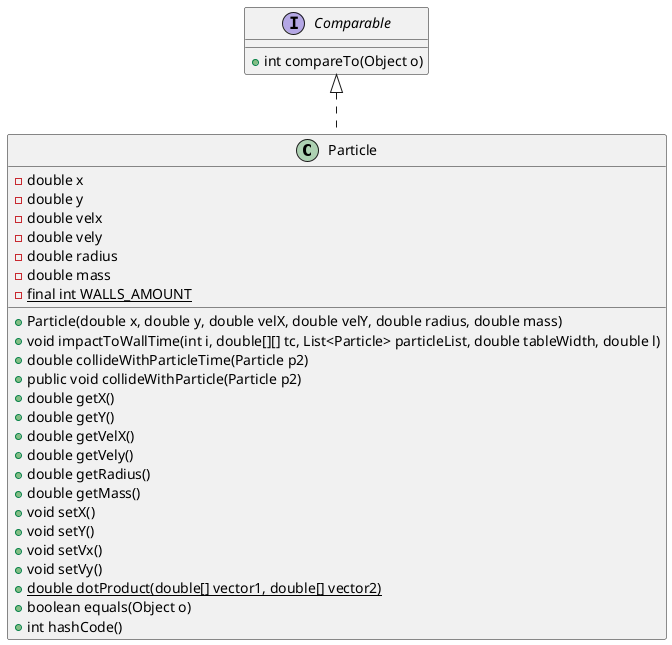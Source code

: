 @startuml

class Particle implements Comparable{
-double x
-double y
-double velx
-double vely
-double radius
-double mass
-final int {static} WALLS_AMOUNT

+Particle(double x, double y, double velX, double velY, double radius, double mass)
+void impactToWallTime(int i, double[][] tc, List<Particle> particleList, double tableWidth, double l)
+double collideWithParticleTime(Particle p2)
+public void collideWithParticle(Particle p2)
+double getX()
+double getY()
+double getVelX()
+double getVely()
+double getRadius()
+double getMass()
+void setX()
+void setY()
+void setVx()
+void setVy()
+{static} double dotProduct(double[] vector1, double[] vector2)
+boolean equals(Object o)
+int hashCode()


}

interface Comparable{
+int compareTo(Object o)
}


@enduml